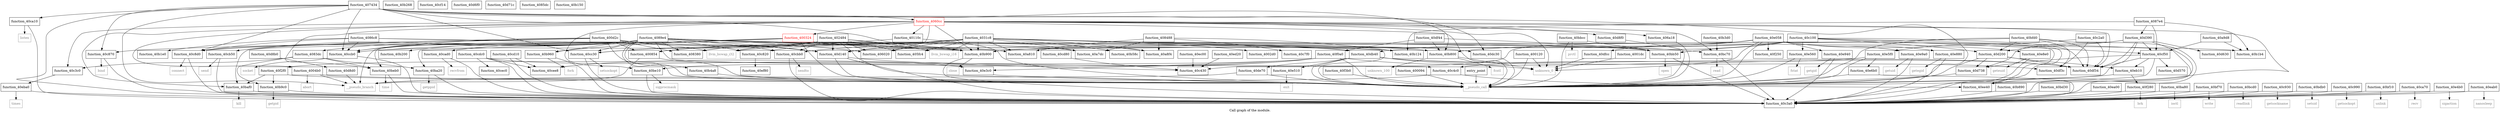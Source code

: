 digraph "Call graph of the module." {
  label="Call graph of the module.";
  node [shape=record];

  Node_function_40b800 [label="{function_40b800}"];
  Node_function_40cd10 [label="{function_40cd10}"];
  Node_function_40b890 [label="{function_40b890}"];
  Node_function_40cd80 [label="{function_40cd80}"];
  Node_function_40b900 [label="{function_40b900}"];
  Node_function_40b960 [label="{function_40b960}"];
  Node_function_40b9c0 [label="{function_40b9c0}"];
  Node_function_40ba20 [label="{function_40ba20}"];
  Node_function_40ba80 [label="{function_40ba80}"];
  Node_function_40c820 [label="{function_40c820}"];
  Node_function_40bf70 [label="{function_40bf70}"];
  Node_function_40b4a8 [label="{function_40b4a8}"];
  Node_function_40cad0 [label="{function_40cad0}"];
  Node_function_40bfd0 [label="{function_40bfd0}"];
  Node_function_40ccb0 [label="{function_40ccb0}"];
  Node_function_40baf0 [label="{function_40baf0}"];
  Node_function_40c870 [label="{function_40c870}"];
  Node_function_40bcd0 [label="{function_40bcd0}"];
  Node_function_40c8d0 [label="{function_40c8d0}"];
  Node_function_40c100 [label="{function_40c100}"];
  Node_function_40cb50 [label="{function_40cb50}"];
  Node_function_40c2a0 [label="{function_40c2a0}"];
  Node_function_40bd30 [label="{function_40bd30}"];
  Node_function_40c3a0 [label="{function_40c3a0}"];
  Node_function_40bb50 [label="{function_40bb50}"];
  Node_function_40c930 [label="{function_40c930}"];
  Node_function_40cf50 [label="{function_40cf50}"];
  Node_function_40c3c0 [label="{function_40c3c0}"];
  Node_function_40cbb0 [label="{function_40cbb0}"];
  Node_function_40bdb0 [label="{function_40bdb0}"];
  Node_function_40c430 [label="{function_40c430}"];
  Node_function_40cdc0 [label="{function_40cdc0}"];
  Node_function_40c990 [label="{function_40c990}"];
  Node_function_40be10 [label="{function_40be10}"];
  Node_function_40ca10 [label="{function_40ca10}"];
  Node_function_40bbcc [label="{function_40bbcc}"];
  Node_function_40beb0 [label="{function_40beb0}"];
  Node_function_40bc70 [label="{function_40bc70}"];
  Node_function_40bf10 [label="{function_40bf10}"];
  Node_function_40ca70 [label="{function_40ca70}"];
  Node_function_40c4c0 [label="{function_40c4c0}"];
  Node_function_40cee8 [label="{function_40cee8}"];
  Node_function_40cc30 [label="{function_40cc30}"];
  Node_close [color="gray50", fontcolor="gray50", label="{close}"];
  Node_fork [color="gray50", fontcolor="gray50", label="{fork}"];
  Node_function_40d140 [label="{function_40d140}"];
  Node_function_40d200 [label="{function_40d200}"];
  Node_function_40b1e0 [label="{function_40b1e0}"];
  Node_function_40b58c [label="{function_40b58c}"];
  Node_function_40cec0 [label="{function_40cec0}"];
  Node_function_40c7f0 [label="{function_40c7f0}"];
  Node_function_40b200 [label="{function_40b200}"];
  Node_function_40b268 [label="{function_40b268}"];
  Node_function_40b3d0 [label="{function_40b3d0}"];
  Node_function_40cf14 [label="{function_40cf14}"];
  Node_function_40d738 [label="{function_40d738}"];
  Node_function_40d8b0 [label="{function_40d8b0}"];
  Node_function_40d8d0 [label="{function_40d8d0}"];
  Node_function_40d8f0 [label="{function_40d8f0}"];
  Node_function_40db40 [label="{function_40db40}"];
  Node_function_40dc30 [label="{function_40dc30}"];
  Node_function_40de70 [label="{function_40de70}"];
  Node_function_40d6f0 [label="{function_40d6f0}"];
  Node_function_40d71c [label="{function_40d71c}"];
  Node_function_40d390 [label="{function_40d390}"];
  Node_function_40d570 [label="{function_40d570}"];
  Node_function_40d630 [label="{function_40d630}"];
  Node_getgid [color="gray50", fontcolor="gray50", label="{getgid}"];
  Node_getuid [color="gray50", fontcolor="gray50", label="{getuid}"];
  Node_nanosleep [color="gray50", fontcolor="gray50", label="{nanosleep}"];
  Node_times [color="gray50", fontcolor="gray50", label="{times}"];
  Node_brk [color="gray50", fontcolor="gray50", label="{brk}"];
  Node_abort [color="gray50", fontcolor="gray50", label="{abort}"];
  Node_llvm_bswap_i32 [color="gray50", fontcolor="gray50", label="{llvm_bswap_i32}"];
  Node_llvm_bswap_i16 [color="gray50", fontcolor="gray50", label="{llvm_bswap_i16}"];
  Node_function_40df34 [label="{function_40df34}"];
  Node_function_40df3c [label="{function_40df3c}"];
  Node_function_40df44 [label="{function_40df44}"];
  Node_function_40dfcc [label="{function_40dfcc}"];
  Node_function_40e058 [label="{function_40e058}"];
  Node_function_40e3c0 [label="{function_40e3c0}"];
  Node_function_40e4b0 [label="{function_40e4b0}"];
  Node_function_40e510 [label="{function_40e510}"];
  Node_function_40e560 [label="{function_40e560}"];
  Node_function_40e5f0 [label="{function_40e5f0}"];
  Node_function_40e6b0 [label="{function_40e6b0}"];
  Node_function_40e880 [label="{function_40e880}"];
  Node_function_40e8e0 [label="{function_40e8e0}"];
  Node_function_40e940 [label="{function_40e940}"];
  Node_function_40e9a0 [label="{function_40e9a0}"];
  Node_function_40ea00 [label="{function_40ea00}"];
  Node_function_40eab0 [label="{function_40eab0}"];
  Node_function_40eb10 [label="{function_40eb10}"];
  Node_function_40eba0 [label="{function_40eba0}"];
  Node_function_40ec00 [label="{function_40ec00}"];
  Node_function_40ed20 [label="{function_40ed20}"];
  Node_function_40ee40 [label="{function_40ee40}"];
  Node_function_40ef80 [label="{function_40ef80}"];
  Node_function_40f0a0 [label="{function_40f0a0}"];
  Node_function_40f250 [label="{function_40f250}"];
  Node_function_40f280 [label="{function_40f280}"];
  Node_function_40f2f0 [label="{function_40f2f0}"];
  Node_function_40f3b0 [label="{function_40f3b0}"];
  Node_unknown_0 [color="gray50", fontcolor="gray50", label="{unknown_0}"];
  Node_unknown_100 [color="gray50", fontcolor="gray50", label="{unknown_100}"];
  Node_fcntl [color="gray50", fontcolor="gray50", label="{fcntl}"];
  Node_getpid [color="gray50", fontcolor="gray50", label="{getpid}"];
  Node_getppid [color="gray50", fontcolor="gray50", label="{getppid}"];
  Node_ioctl [color="gray50", fontcolor="gray50", label="{ioctl}"];
  Node_kill [color="gray50", fontcolor="gray50", label="{kill}"];
  Node_open [color="gray50", fontcolor="gray50", label="{open}"];
  Node_prctl [color="gray50", fontcolor="gray50", label="{prctl}"];
  Node_read [color="gray50", fontcolor="gray50", label="{read}"];
  Node_readlink [color="gray50", fontcolor="gray50", label="{readlink}"];
  Node_setsid [color="gray50", fontcolor="gray50", label="{setsid}"];
  Node_sigprocmask [color="gray50", fontcolor="gray50", label="{sigprocmask}"];
  Node_time [color="gray50", fontcolor="gray50", label="{time}"];
  Node_unlink [color="gray50", fontcolor="gray50", label="{unlink}"];
  Node_write [color="gray50", fontcolor="gray50", label="{write}"];
  Node_bind [color="gray50", fontcolor="gray50", label="{bind}"];
  Node_connect [color="gray50", fontcolor="gray50", label="{connect}"];
  Node_getsockname [color="gray50", fontcolor="gray50", label="{getsockname}"];
  Node_getsockopt [color="gray50", fontcolor="gray50", label="{getsockopt}"];
  Node_listen [color="gray50", fontcolor="gray50", label="{listen}"];
  Node_recv [color="gray50", fontcolor="gray50", label="{recv}"];
  Node_recvfrom [color="gray50", fontcolor="gray50", label="{recvfrom}"];
  Node_send [color="gray50", fontcolor="gray50", label="{send}"];
  Node_sendto [color="gray50", fontcolor="gray50", label="{sendto}"];
  Node_setsockopt [color="gray50", fontcolor="gray50", label="{setsockopt}"];
  Node_socket [color="gray50", fontcolor="gray50", label="{socket}"];
  Node_sigaction [color="gray50", fontcolor="gray50", label="{sigaction}"];
  Node_exit [color="gray50", fontcolor="gray50", label="{exit}"];
  Node_fstat [color="gray50", fontcolor="gray50", label="{fstat}"];
  Node_getegid [color="gray50", fontcolor="gray50", label="{getegid}"];
  Node_geteuid [color="gray50", fontcolor="gray50", label="{geteuid}"];
  Node___pseudo_call [color="gray50", fontcolor="gray50", label="{__pseudo_call}"];
  Node___pseudo_branch [color="gray50", fontcolor="gray50", label="{__pseudo_branch}"];
  Node_function_400094 [label="{function_400094}"];
  Node_function_400120 [label="{function_400120}"];
  Node_function_4001dc [label="{function_4001dc}"];
  Node_entry_point [label="{entry_point}"];
  Node_function_4002d0 [label="{function_4002d0}"];
  Node_function_400324 [color="red", fontcolor="red", label="{function_400324}"];
  Node_function_4004b0 [label="{function_4004b0}"];
  Node_function_400854 [label="{function_400854}"];
  Node_function_400d2c [label="{function_400d2c}"];
  Node_function_40110c [label="{function_40110c}"];
  Node_function_402484 [label="{function_402484}"];
  Node_function_4031c8 [label="{function_4031c8}"];
  Node_function_405fc4 [label="{function_405fc4}"];
  Node_function_406020 [label="{function_406020}"];
  Node_function_4060cc [color="red", fontcolor="red", label="{function_4060cc}"];
  Node_function_406a18 [label="{function_406a18}"];
  Node_function_407434 [label="{function_407434}"];
  Node_function_408380 [label="{function_408380}"];
  Node_function_4083dc [label="{function_4083dc}"];
  Node_function_408488 [label="{function_408488}"];
  Node_function_4085dc [label="{function_4085dc}"];
  Node_function_4086c8 [label="{function_4086c8}"];
  Node_function_4087e4 [label="{function_4087e4}"];
  Node_function_4089e4 [label="{function_4089e4}"];
  Node_function_40a7dc [label="{function_40a7dc}"];
  Node_function_40a810 [label="{function_40a810}"];
  Node_function_40a8f4 [label="{function_40a8f4}"];
  Node_function_40a9d8 [label="{function_40a9d8}"];
  Node_function_40b124 [label="{function_40b124}"];
  Node_function_40b150 [label="{function_40b150}"];
  Node_function_40b1b4 [label="{function_40b1b4}"];
  Node_function_40b800 -> Node_unknown_0;
  Node_function_40b800 -> Node_unknown_100;
  Node_function_40b800 -> Node_fcntl;
  Node_function_40cd10 -> Node_function_40c3a0;
  Node_function_40cd10 -> Node_function_40cee8;
  Node_function_40b890 -> Node_function_40c3a0;
  Node_function_40cd80 -> Node_function_40c430;
  Node_function_40b900 -> Node_function_40c3a0;
  Node_function_40b900 -> Node_close;
  Node_function_40b960 -> Node_function_40c3a0;
  Node_function_40b960 -> Node_fork;
  Node_function_40b9c0 -> Node_function_40c3a0;
  Node_function_40b9c0 -> Node_getpid;
  Node_function_40ba20 -> Node_function_40c3a0;
  Node_function_40ba20 -> Node_getppid;
  Node_function_40ba80 -> Node_function_40c3a0;
  Node_function_40ba80 -> Node_ioctl;
  Node_function_40c820 -> Node_function_40ef80;
  Node_function_40bf70 -> Node_function_40c3a0;
  Node_function_40bf70 -> Node_write;
  Node_function_40b4a8 -> Node___pseudo_call;
  Node_function_40cad0 -> Node_function_40c3a0;
  Node_function_40cad0 -> Node_recvfrom;
  Node_function_40bfd0 -> Node_function_40b900;
  Node_function_40bfd0 -> Node_function_40c3a0;
  Node_function_40bfd0 -> Node_function_40d200;
  Node_function_40bfd0 -> Node_function_40df34;
  Node_function_40bfd0 -> Node_function_40df3c;
  Node_function_40bfd0 -> Node___pseudo_call;
  Node_function_40ccb0 -> Node_function_40c3a0;
  Node_function_40ccb0 -> Node_socket;
  Node_function_40baf0 -> Node_function_40c3a0;
  Node_function_40baf0 -> Node_kill;
  Node_function_40c870 -> Node_function_40c3a0;
  Node_function_40c870 -> Node_bind;
  Node_function_40bcd0 -> Node_function_40c3a0;
  Node_function_40bcd0 -> Node_readlink;
  Node_function_40c8d0 -> Node_function_40c3a0;
  Node_function_40c8d0 -> Node_connect;
  Node_function_40c100 -> Node_function_40b800;
  Node_function_40c100 -> Node_function_40b900;
  Node_function_40c100 -> Node_function_40c3a0;
  Node_function_40c100 -> Node_function_40bb50;
  Node_function_40c100 -> Node_function_40cf50;
  Node_function_40c100 -> Node_function_40d140;
  Node_function_40c100 -> Node_function_40d200;
  Node_function_40c100 -> Node_function_40df34;
  Node_function_40c100 -> Node_function_40e560;
  Node_function_40cb50 -> Node_function_40c3a0;
  Node_function_40cb50 -> Node_send;
  Node_function_40c2a0 -> Node_function_40df34;
  Node_function_40c2a0 -> Node_function_40df3c;
  Node_function_40c2a0 -> Node_function_40e5f0;
  Node_function_40bd30 -> Node_function_40c3a0;
  Node_function_40bb50 -> Node_function_40c3a0;
  Node_function_40bb50 -> Node_open;
  Node_function_40c930 -> Node_function_40c3a0;
  Node_function_40c930 -> Node_getsockname;
  Node_function_40cf50 -> Node_function_40d738;
  Node_function_40cf50 -> Node_function_40d570;
  Node_function_40cf50 -> Node_function_40df34;
  Node_function_40cf50 -> Node_function_40eb10;
  Node_function_40cf50 -> Node___pseudo_call;
  Node_function_40c3c0 -> Node_function_40eba0;
  Node_function_40cbb0 -> Node_function_40c3a0;
  Node_function_40cbb0 -> Node_sendto;
  Node_function_40bdb0 -> Node_function_40c3a0;
  Node_function_40bdb0 -> Node_setsid;
  Node_function_40cdc0 -> Node_function_40c3a0;
  Node_function_40cdc0 -> Node_function_40cee8;
  Node_function_40cdc0 -> Node_function_40cec0;
  Node_function_40cdc0 -> Node_function_40e3c0;
  Node_function_40c990 -> Node_function_40c3a0;
  Node_function_40c990 -> Node_getsockopt;
  Node_function_40be10 -> Node_function_40c3a0;
  Node_function_40be10 -> Node_sigprocmask;
  Node_function_40ca10 -> Node_function_40c3a0;
  Node_function_40ca10 -> Node_listen;
  Node_function_40bbcc -> Node_function_40bb50;
  Node_function_40bbcc -> Node_prctl;
  Node_function_40bbcc -> Node___pseudo_call;
  Node_function_40beb0 -> Node_function_40c3a0;
  Node_function_40beb0 -> Node_time;
  Node_function_40bc70 -> Node_function_40c3a0;
  Node_function_40bc70 -> Node_read;
  Node_function_40bf10 -> Node_function_40c3a0;
  Node_function_40bf10 -> Node_unlink;
  Node_function_40ca70 -> Node_function_40c3a0;
  Node_function_40ca70 -> Node_recv;
  Node_function_40c4c0 -> Node_function_40ee40;
  Node_function_40c4c0 -> Node___pseudo_branch;
  Node_function_40cc30 -> Node_function_40c3a0;
  Node_function_40cc30 -> Node_setsockopt;
  Node_function_40d140 -> Node_function_40c3a0;
  Node_function_40d140 -> Node_function_40c430;
  Node_function_40d140 -> Node___pseudo_call;
  Node_function_40d200 -> Node_function_40d738;
  Node_function_40d200 -> Node_function_40df34;
  Node_function_40d200 -> Node_function_40eb10;
  Node_function_40d200 -> Node___pseudo_call;
  Node_function_40b3d0 -> Node_function_40bc70;
  Node_function_40d738 -> Node___pseudo_call;
  Node_function_40d8b0 -> Node_function_40d8d0;
  Node_function_40d8d0 -> Node___pseudo_branch;
  Node_function_40d8f0 -> Node___pseudo_call;
  Node_function_40db40 -> Node_function_40de70;
  Node_function_40db40 -> Node_function_40df34;
  Node_function_40db40 -> Node_function_40df3c;
  Node_function_40db40 -> Node_function_40e510;
  Node_function_40db40 -> Node_unknown_0;
  Node_function_40db40 -> Node___pseudo_call;
  Node_function_40dc30 -> Node___pseudo_call;
  Node_function_40de70 -> Node___pseudo_call;
  Node_function_40de70 -> Node___pseudo_branch;
  Node_function_40d390 -> Node_function_40cf50;
  Node_function_40d390 -> Node_function_40d200;
  Node_function_40d390 -> Node_function_40d738;
  Node_function_40d390 -> Node_function_40d630;
  Node_function_40d390 -> Node_function_40df34;
  Node_function_40d390 -> Node_function_40ee40;
  Node_function_40d390 -> Node___pseudo_call;
  Node_function_40df44 -> Node_function_40b800;
  Node_function_40df44 -> Node_function_40bb50;
  Node_function_40df44 -> Node_function_40f0a0;
  Node_function_40dfcc -> Node_unknown_0;
  Node_function_40e058 -> Node_function_40c3a0;
  Node_function_40e058 -> Node_function_40c430;
  Node_function_40e058 -> Node_function_40db40;
  Node_function_40e058 -> Node_function_40dfcc;
  Node_function_40e058 -> Node_function_40e880;
  Node_function_40e058 -> Node_function_40e8e0;
  Node_function_40e058 -> Node_function_40e940;
  Node_function_40e058 -> Node_function_40e9a0;
  Node_function_40e058 -> Node_function_40ee40;
  Node_function_40e058 -> Node_function_40f250;
  Node_function_40e058 -> Node_unknown_0;
  Node_function_40e058 -> Node___pseudo_call;
  Node_function_40e3c0 -> Node___pseudo_call;
  Node_function_40e4b0 -> Node_function_40c3a0;
  Node_function_40e4b0 -> Node_sigaction;
  Node_function_40e510 -> Node_exit;
  Node_function_40e560 -> Node_fstat;
  Node_function_40e560 -> Node___pseudo_call;
  Node_function_40e5f0 -> Node_function_40c4c0;
  Node_function_40e5f0 -> Node_function_40e6b0;
  Node_function_40e5f0 -> Node___pseudo_call;
  Node_function_40e6b0 -> Node_function_40c3a0;
  Node_function_40e6b0 -> Node___pseudo_call;
  Node_function_40e880 -> Node_function_40c3a0;
  Node_function_40e880 -> Node_getegid;
  Node_function_40e8e0 -> Node_function_40c3a0;
  Node_function_40e8e0 -> Node_geteuid;
  Node_function_40e940 -> Node_function_40c3a0;
  Node_function_40e940 -> Node_getgid;
  Node_function_40e9a0 -> Node_function_40c3a0;
  Node_function_40e9a0 -> Node_getuid;
  Node_function_40ea00 -> Node_function_40c3a0;
  Node_function_40eab0 -> Node_function_40c3a0;
  Node_function_40eab0 -> Node_nanosleep;
  Node_function_40eb10 -> Node_function_40f280;
  Node_function_40eb10 -> Node___pseudo_call;
  Node_function_40eba0 -> Node_function_40c3a0;
  Node_function_40eba0 -> Node_times;
  Node_function_40ec00 -> Node_function_40c430;
  Node_function_40ed20 -> Node_function_40c430;
  Node_function_40f0a0 -> Node_function_40be10;
  Node_function_40f0a0 -> Node_function_40cee8;
  Node_function_40f0a0 -> Node_function_40df34;
  Node_function_40f0a0 -> Node_function_40e3c0;
  Node_function_40f0a0 -> Node_function_40f2f0;
  Node_function_40f0a0 -> Node___pseudo_call;
  Node_function_40f280 -> Node_function_40c3a0;
  Node_function_40f280 -> Node_brk;
  Node_function_40f2f0 -> Node_function_40b9c0;
  Node_function_40f2f0 -> Node_function_40baf0;
  Node_function_40f2f0 -> Node___pseudo_call;
  Node_function_40f3b0 -> Node___pseudo_call;
  Node_function_400094 -> Node___pseudo_call;
  Node_function_400120 -> Node_unknown_0;
  Node_function_400120 -> Node___pseudo_call;
  Node_function_4001dc -> Node_unknown_0;
  Node_entry_point -> Node___pseudo_call;
  Node_function_400324 -> Node_function_40b960;
  Node_function_400324 -> Node_function_40ba20;
  Node_function_400324 -> Node_function_40baf0;
  Node_function_400324 -> Node_function_40db40;
  Node_function_400324 -> Node_function_40dc30;
  Node_function_400324 -> Node___pseudo_call;
  Node_function_4004b0 -> Node_abort;
  Node_function_4004b0 -> Node___pseudo_call;
  Node_function_4004b0 -> Node___pseudo_branch;
  Node_function_400854 -> Node___pseudo_call;
  Node_function_400854 -> Node___pseudo_branch;
  Node_function_400d2c -> Node_function_40ccb0;
  Node_function_400d2c -> Node_function_40c870;
  Node_function_400d2c -> Node_function_40c8d0;
  Node_function_400d2c -> Node_function_40cb50;
  Node_function_400d2c -> Node_function_40d140;
  Node_function_400d2c -> Node_llvm_bswap_i32;
  Node_function_400d2c -> Node___pseudo_call;
  Node_function_400d2c -> Node_function_400854;
  Node_function_400d2c -> Node_function_408380;
  Node_function_40110c -> Node_llvm_bswap_i32;
  Node_function_40110c -> Node___pseudo_call;
  Node_function_402484 -> Node_function_40b900;
  Node_function_402484 -> Node_function_40ccb0;
  Node_function_402484 -> Node_function_40cbb0;
  Node_function_402484 -> Node_function_40cc30;
  Node_function_402484 -> Node_function_40d140;
  Node_function_402484 -> Node_llvm_bswap_i32;
  Node_function_402484 -> Node_llvm_bswap_i16;
  Node_function_402484 -> Node___pseudo_call;
  Node_function_402484 -> Node_function_400854;
  Node_function_402484 -> Node_function_405fc4;
  Node_function_402484 -> Node_function_406020;
  Node_function_402484 -> Node_function_408380;
  Node_function_4031c8 -> Node_function_40b900;
  Node_function_4031c8 -> Node_function_40c820;
  Node_function_4031c8 -> Node_function_40ccb0;
  Node_function_4031c8 -> Node_function_40bb50;
  Node_function_4031c8 -> Node_function_40cbb0;
  Node_function_4031c8 -> Node_function_40bc70;
  Node_function_4031c8 -> Node_function_40cc30;
  Node_function_4031c8 -> Node_function_40d140;
  Node_function_4031c8 -> Node_function_40b58c;
  Node_function_4031c8 -> Node_llvm_bswap_i16;
  Node_function_4031c8 -> Node___pseudo_call;
  Node_function_4031c8 -> Node_function_4002d0;
  Node_function_4031c8 -> Node_function_400854;
  Node_function_4031c8 -> Node_function_405fc4;
  Node_function_4031c8 -> Node_function_406020;
  Node_function_4031c8 -> Node_function_408380;
  Node_function_4031c8 -> Node_function_40a7dc;
  Node_function_4031c8 -> Node_function_40a810;
  Node_function_4031c8 -> Node_function_40a8f4;
  Node_function_4031c8 -> Node_function_40b124;
  Node_function_4031c8 -> Node_function_40b1b4;
  Node_function_4060cc -> Node_function_40b900;
  Node_function_4060cc -> Node_function_40baf0;
  Node_function_4060cc -> Node_function_40c3c0;
  Node_function_4060cc -> Node_function_40be10;
  Node_function_4060cc -> Node_function_40beb0;
  Node_function_4060cc -> Node_function_40bc70;
  Node_function_4060cc -> Node_function_40d8f0;
  Node_function_4060cc -> Node_function_40df34;
  Node_function_4060cc -> Node_function_40ee40;
  Node_function_4060cc -> Node_unknown_0;
  Node_function_4060cc -> Node___pseudo_call;
  Node_function_4060cc -> Node_function_400324;
  Node_function_4060cc -> Node_function_4004b0;
  Node_function_4060cc -> Node_function_40110c;
  Node_function_4060cc -> Node_function_406020;
  Node_function_4060cc -> Node_function_406a18;
  Node_function_406a18 -> Node___pseudo_call;
  Node_function_407434 -> Node_function_40b800;
  Node_function_407434 -> Node_function_40b900;
  Node_function_407434 -> Node_function_40ccb0;
  Node_function_407434 -> Node_function_40c870;
  Node_function_407434 -> Node_function_40c8d0;
  Node_function_407434 -> Node_function_40c3a0;
  Node_function_407434 -> Node_function_40ca10;
  Node_function_407434 -> Node_function_40cc30;
  Node_function_407434 -> Node_function_40dc30;
  Node_function_407434 -> Node___pseudo_call;
  Node_function_407434 -> Node___pseudo_branch;
  Node_function_407434 -> Node_function_4060cc;
  Node_function_4083dc -> Node_function_40b9c0;
  Node_function_4083dc -> Node_function_40ba20;
  Node_function_4083dc -> Node_function_40c3c0;
  Node_function_4083dc -> Node_function_40beb0;
  Node_function_408488 -> Node_function_40c7f0;
  Node_function_408488 -> Node_function_40a7dc;
  Node_function_408488 -> Node_function_40a810;
  Node_function_408488 -> Node_function_40a8f4;
  Node_function_408488 -> Node_function_40b124;
  Node_function_4086c8 -> Node_function_40b800;
  Node_function_4086c8 -> Node_function_40b900;
  Node_function_4086c8 -> Node_function_40ccb0;
  Node_function_4086c8 -> Node_function_40c8d0;
  Node_function_4086c8 -> Node_function_40b1e0;
  Node_function_4087e4 -> Node_function_40cf50;
  Node_function_4087e4 -> Node_function_40d390;
  Node_function_4087e4 -> Node_function_40b124;
  Node_function_4087e4 -> Node_function_40b1b4;
  Node_function_4089e4 -> Node_function_40b800;
  Node_function_4089e4 -> Node_function_40b900;
  Node_function_4089e4 -> Node_function_40b960;
  Node_function_4089e4 -> Node_function_40c820;
  Node_function_4089e4 -> Node_function_40b4a8;
  Node_function_4089e4 -> Node_function_40cad0;
  Node_function_4089e4 -> Node_function_40ccb0;
  Node_function_4089e4 -> Node_function_40c8d0;
  Node_function_4089e4 -> Node_function_40cb50;
  Node_function_4089e4 -> Node_function_40cbb0;
  Node_function_4089e4 -> Node_function_40beb0;
  Node_function_4089e4 -> Node_function_40c4c0;
  Node_function_4089e4 -> Node_function_40cc30;
  Node_function_4089e4 -> Node_function_40d140;
  Node_function_4089e4 -> Node_function_40b200;
  Node_function_4089e4 -> Node_function_40db40;
  Node_function_4089e4 -> Node___pseudo_call;
  Node_function_4089e4 -> Node___pseudo_branch;
  Node_function_4089e4 -> Node_function_406020;
  Node_function_4089e4 -> Node_function_408380;
  Node_function_4089e4 -> Node_function_4083dc;
  Node_function_4089e4 -> Node_function_40a7dc;
  Node_function_4089e4 -> Node_function_40a810;
  Node_function_4089e4 -> Node_function_40a8f4;
  Node_function_40a9d8 -> Node_function_40cf50;
  Node_function_40a9d8 -> Node_function_40b1b4;
}
